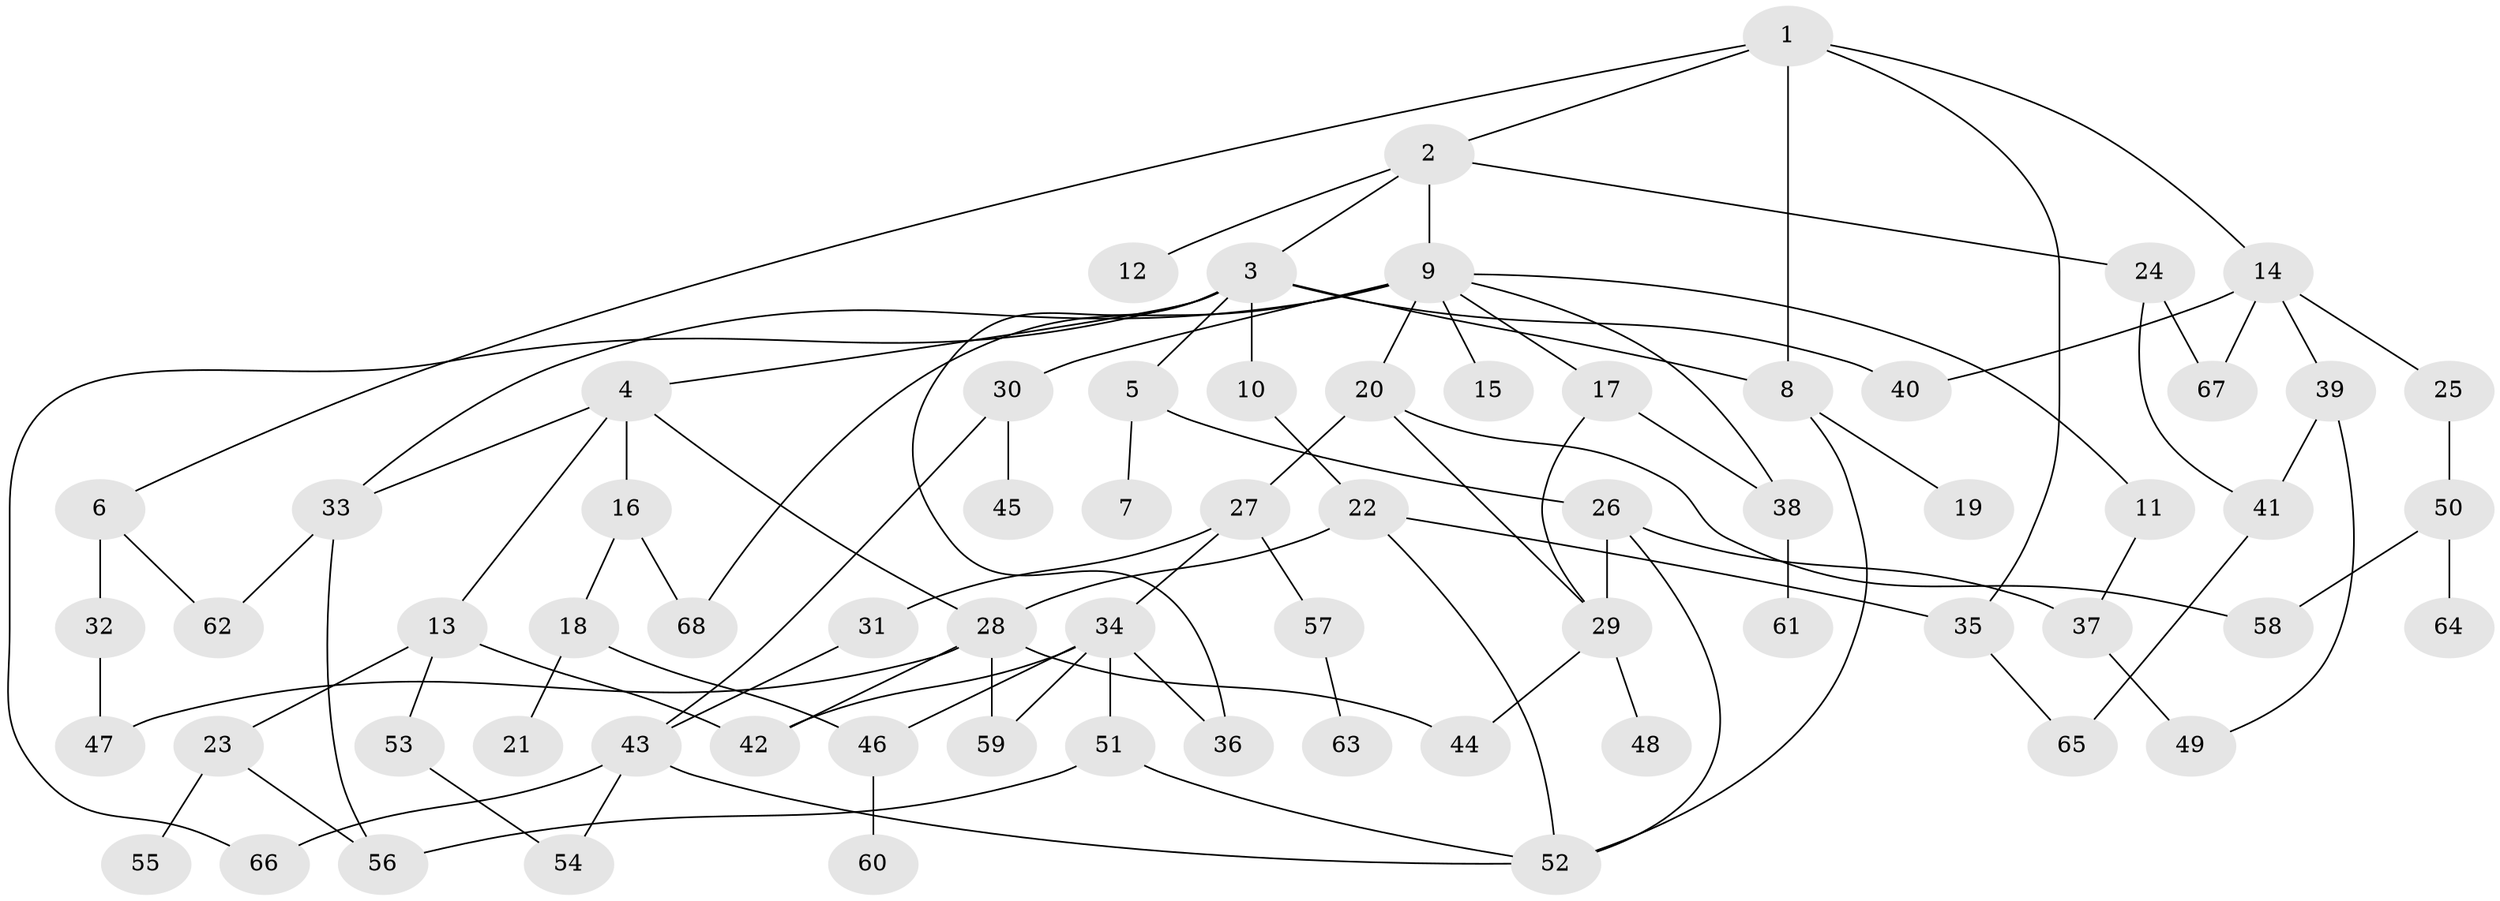 // Generated by graph-tools (version 1.1) at 2025/41/03/09/25 04:41:06]
// undirected, 68 vertices, 99 edges
graph export_dot {
graph [start="1"]
  node [color=gray90,style=filled];
  1;
  2;
  3;
  4;
  5;
  6;
  7;
  8;
  9;
  10;
  11;
  12;
  13;
  14;
  15;
  16;
  17;
  18;
  19;
  20;
  21;
  22;
  23;
  24;
  25;
  26;
  27;
  28;
  29;
  30;
  31;
  32;
  33;
  34;
  35;
  36;
  37;
  38;
  39;
  40;
  41;
  42;
  43;
  44;
  45;
  46;
  47;
  48;
  49;
  50;
  51;
  52;
  53;
  54;
  55;
  56;
  57;
  58;
  59;
  60;
  61;
  62;
  63;
  64;
  65;
  66;
  67;
  68;
  1 -- 2;
  1 -- 6;
  1 -- 8;
  1 -- 14;
  1 -- 35;
  2 -- 3;
  2 -- 9;
  2 -- 12;
  2 -- 24;
  3 -- 4;
  3 -- 5;
  3 -- 10;
  3 -- 40;
  3 -- 66;
  3 -- 8;
  3 -- 36;
  4 -- 13;
  4 -- 16;
  4 -- 28;
  4 -- 33;
  5 -- 7;
  5 -- 26;
  6 -- 32;
  6 -- 62;
  8 -- 19;
  8 -- 52;
  9 -- 11;
  9 -- 15;
  9 -- 17;
  9 -- 20;
  9 -- 30;
  9 -- 33;
  9 -- 38;
  9 -- 68;
  10 -- 22;
  11 -- 37;
  13 -- 23;
  13 -- 53;
  13 -- 42;
  14 -- 25;
  14 -- 39;
  14 -- 67;
  14 -- 40;
  16 -- 18;
  16 -- 68;
  17 -- 29;
  17 -- 38;
  18 -- 21;
  18 -- 46;
  20 -- 27;
  20 -- 29;
  20 -- 58;
  22 -- 35;
  22 -- 28;
  22 -- 52;
  23 -- 55;
  23 -- 56;
  24 -- 67;
  24 -- 41;
  25 -- 50;
  26 -- 29;
  26 -- 37;
  26 -- 52;
  27 -- 31;
  27 -- 34;
  27 -- 57;
  28 -- 42;
  28 -- 59;
  28 -- 44;
  28 -- 47;
  29 -- 44;
  29 -- 48;
  30 -- 43;
  30 -- 45;
  31 -- 43;
  32 -- 47;
  33 -- 62;
  33 -- 56;
  34 -- 36;
  34 -- 46;
  34 -- 51;
  34 -- 42;
  34 -- 59;
  35 -- 65;
  37 -- 49;
  38 -- 61;
  39 -- 41;
  39 -- 49;
  41 -- 65;
  43 -- 54;
  43 -- 52;
  43 -- 66;
  46 -- 60;
  50 -- 58;
  50 -- 64;
  51 -- 52;
  51 -- 56;
  53 -- 54;
  57 -- 63;
}
